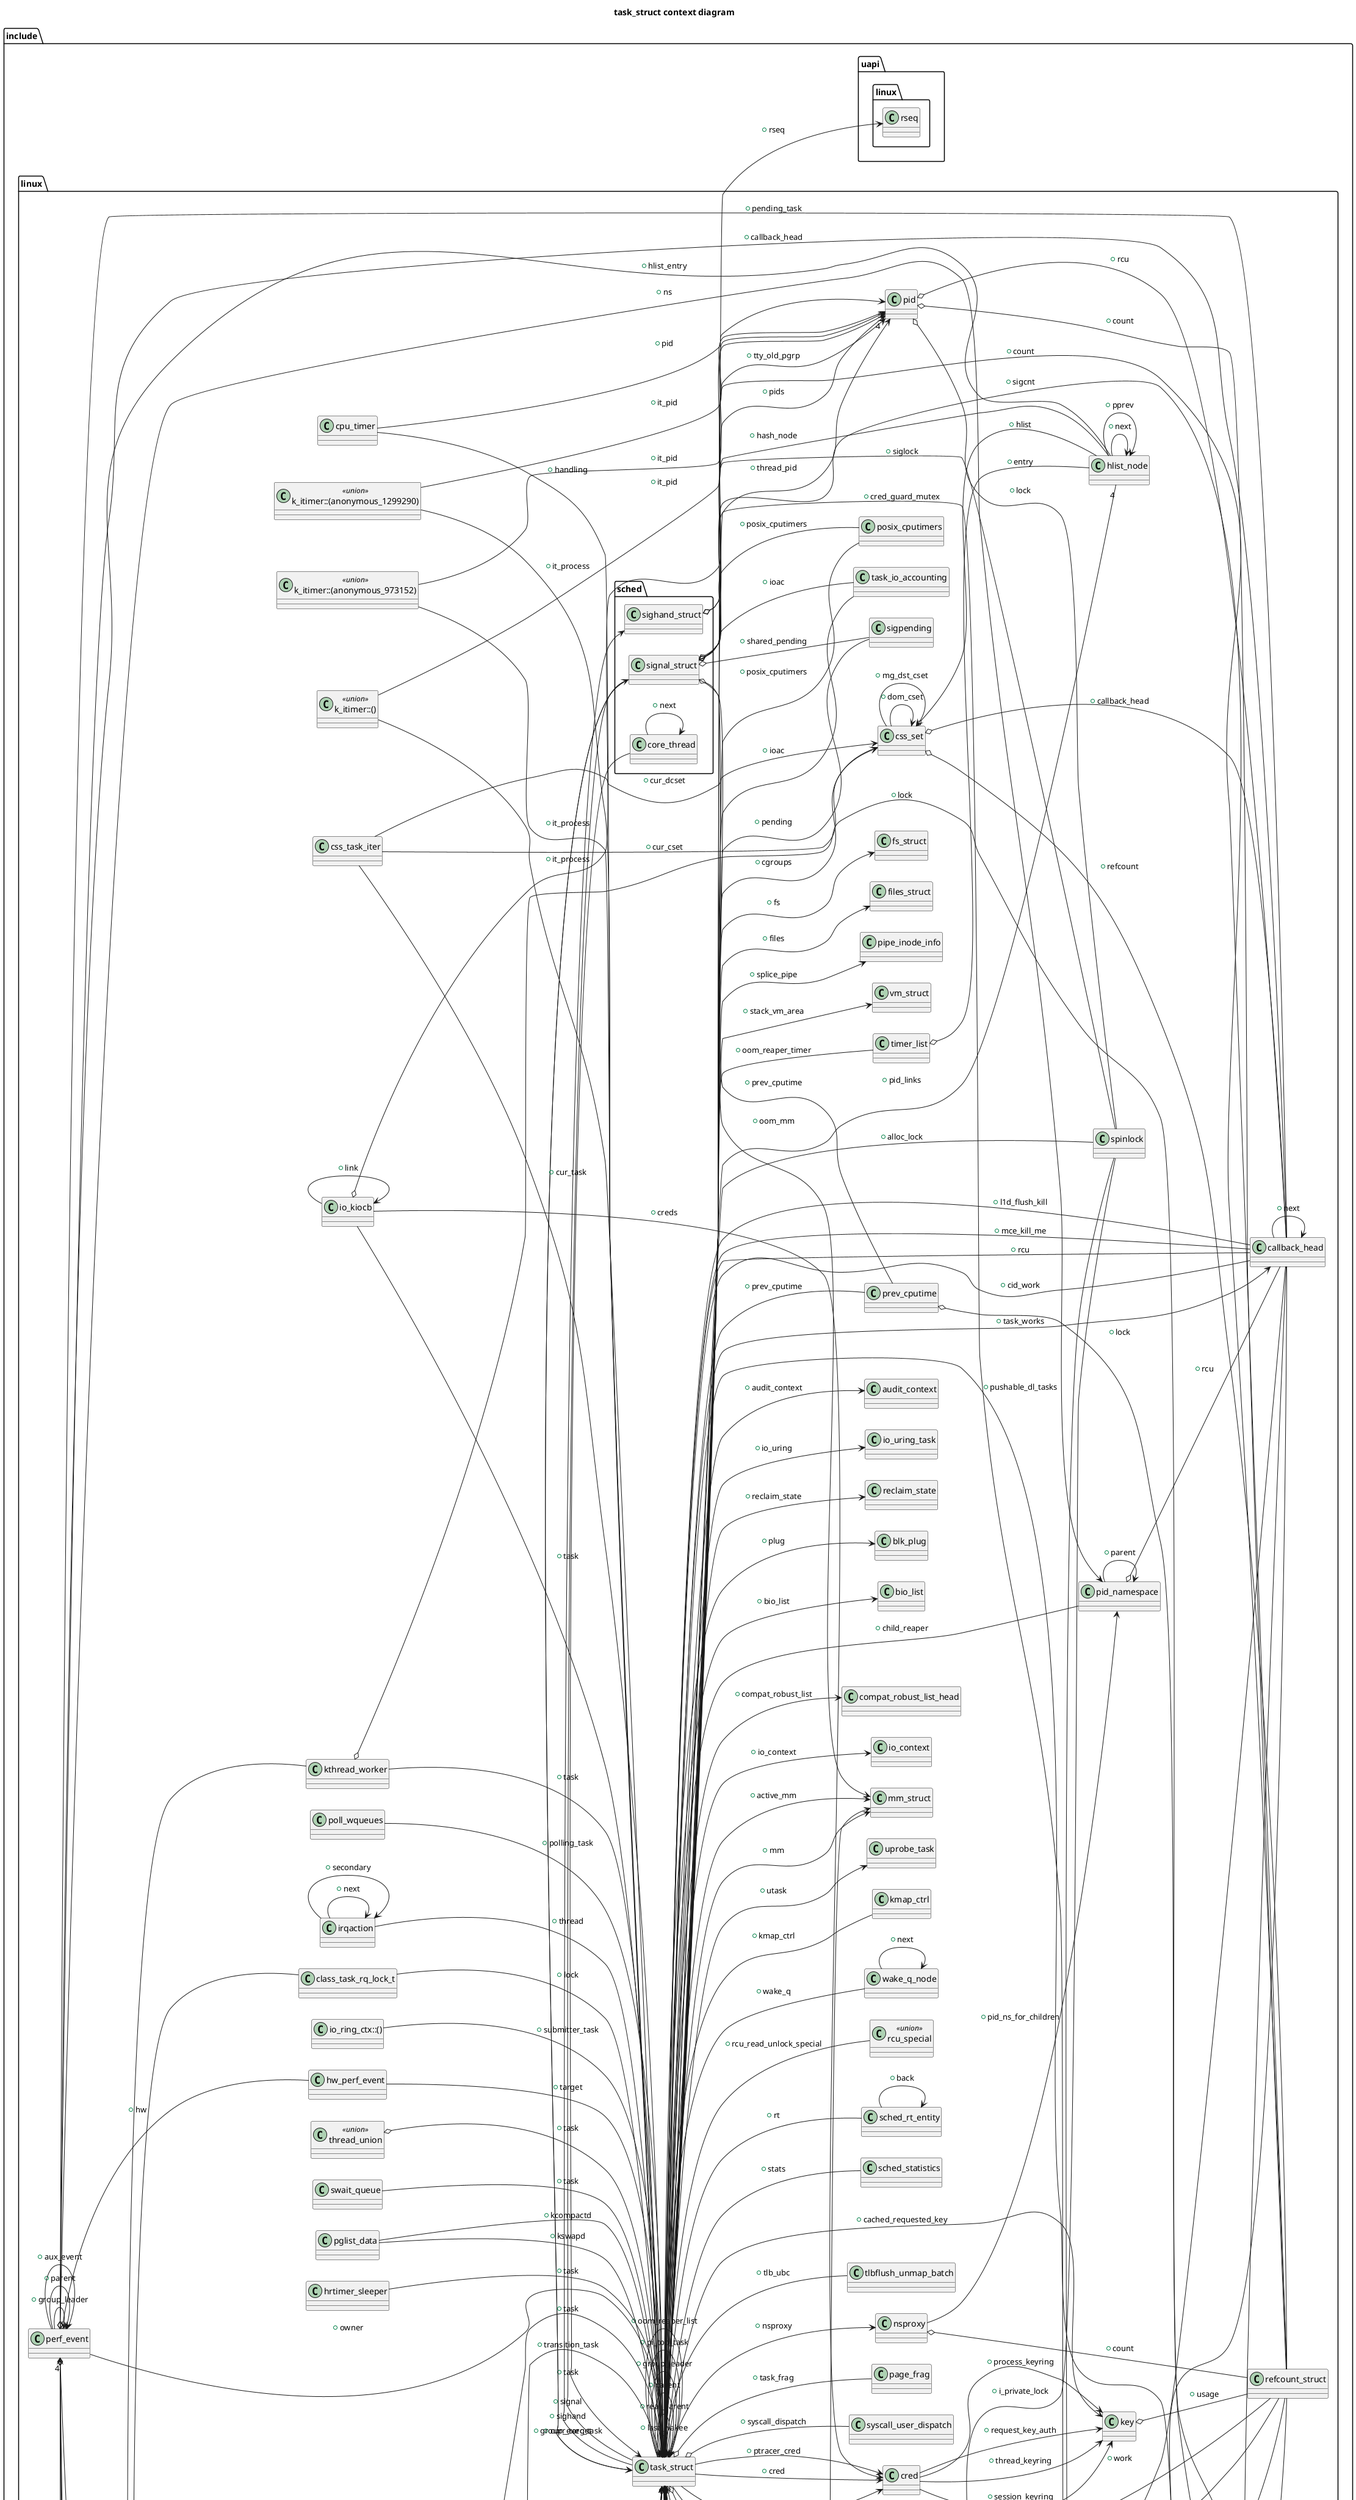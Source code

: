 @startuml
title task_struct context diagram
left to right direction
package [include] as C_0002190201107501869016 {
package [linux] as C_0015986331935468561106 {
package [sched] as C_0009302706645117170996 {
class "sighand_struct" as C_0003003124819135264742
class C_0003003124819135264742 [[https://github.com/torvalds/linux/blob/0c3836482481200ead7b416ca80c68a29cfdaabd/include/linux/sched/signal.h#L21{sighand_struct}]] {
__
}
class "core_thread" as C_0007585747182124664147
class C_0007585747182124664147 [[https://github.com/torvalds/linux/blob/0c3836482481200ead7b416ca80c68a29cfdaabd/include/linux/sched/signal.h#L76{core_thread}]] {
__
}
class "signal_struct" as C_0011371155753808107421
class C_0011371155753808107421 [[https://github.com/torvalds/linux/blob/0c3836482481200ead7b416ca80c68a29cfdaabd/include/linux/sched/signal.h#L94{signal_struct}]] {
__
}
}
class "k_itimer::()" as C_0000438256962208860732
class C_0000438256962208860732 <<union>> [[https://github.com/torvalds/linux/blob/0c3836482481200ead7b416ca80c68a29cfdaabd/include/linux/posix-timers.h#L174{k_itimer::()}]] {
__
}
class "audit_context" as C_0000519916110370609042
class C_0000519916110370609042 [[https://github.com/torvalds/linux/blob/0c3836482481200ead7b416ca80c68a29cfdaabd/include/linux/sched.h#L51{audit_context}]] {
__
}
class "vm_struct" as C_0001275910505254902722
class C_0001275910505254902722 [[https://github.com/torvalds/linux/blob/0c3836482481200ead7b416ca80c68a29cfdaabd/include/linux/sched.h#L1490{vm_struct}]] {
__
}
class "pipe_inode_info" as C_0002075560333236617094
class C_0002075560333236617094 [[https://github.com/torvalds/linux/blob/0c3836482481200ead7b416ca80c68a29cfdaabd/include/linux/sched.h#L67{pipe_inode_info}]] {
__
}
class "files_struct" as C_0006104809024250158136
class C_0006104809024250158136 [[https://github.com/torvalds/linux/blob/0c3836482481200ead7b416ca80c68a29cfdaabd/include/linux/sched.h#L1109{files_struct}]] {
__
}
class "fs_struct" as C_0006593947261593791200
class C_0006593947261593791200 [[https://github.com/torvalds/linux/blob/0c3836482481200ead7b416ca80c68a29cfdaabd/include/linux/sched.h#L58{fs_struct}]] {
__
}
class "robust_list_head" as C_0007770476683924482543
class C_0007770476683924482543 [[https://github.com/torvalds/linux/blob/0c3836482481200ead7b416ca80c68a29cfdaabd/include/linux/sched.h#L70{robust_list_head}]] {
__
}
class "capture_control" as C_0007945663916975397098
class C_0007945663916975397098 [[https://github.com/torvalds/linux/blob/0c3836482481200ead7b416ca80c68a29cfdaabd/include/linux/sched.h#L56{capture_control}]] {
__
}
class "rcu_node" as C_0009357984144953706681
class C_0009357984144953706681 [[https://github.com/torvalds/linux/blob/0c3836482481200ead7b416ca80c68a29cfdaabd/include/linux/sched.h#L68{rcu_node}]] {
__
}
class "futex_pi_state" as C_0009648819528253255923
class C_0009648819528253255923 [[https://github.com/torvalds/linux/blob/0c3836482481200ead7b416ca80c68a29cfdaabd/include/linux/sched.h#L59{futex_pi_state}]] {
__
}
class "rt_mutex_waiter" as C_0012196488947369850599
class C_0012196488947369850599 [[https://github.com/torvalds/linux/blob/0c3836482481200ead7b416ca80c68a29cfdaabd/include/linux/sched.h#L1160{rt_mutex_waiter}]] {
__
}
class "nameidata" as C_0012874750540499846191
class C_0012874750540499846191 [[https://github.com/torvalds/linux/blob/0c3836482481200ead7b416ca80c68a29cfdaabd/include/linux/sched.h#L63{nameidata}]] {
__
}
class "mempolicy" as C_0008471132599086809409
class C_0008471132599086809409 [[https://github.com/torvalds/linux/blob/0c3836482481200ead7b416ca80c68a29cfdaabd/include/linux/mempolicy.h#L46{mempolicy}]] {
__
}
class "k_itimer::(anonymous_973152)" as C_0010728531619713288590
class C_0010728531619713288590 <<union>> [[https://github.com/torvalds/linux/blob/0c3836482481200ead7b416ca80c68a29cfdaabd/include/linux/posix-timers.h#L174{k_itimer::(anonymous_973152)}]] {
__
}
class "hlist_node" as C_0011812193529898373018
class C_0011812193529898373018 [[https://github.com/torvalds/linux/blob/0c3836482481200ead7b416ca80c68a29cfdaabd/include/linux/types.h#L201{hlist_node}]] {
__
}
class "callback_head" as C_0010898037934687823105
class C_0010898037934687823105 [[https://github.com/torvalds/linux/blob/0c3836482481200ead7b416ca80c68a29cfdaabd/include/linux/types.h#L235{callback_head}]] {
__
}
class "raw_spinlock" as C_0002539913256155999702
class C_0002539913256155999702 [[https://github.com/torvalds/linux/blob/0c3836482481200ead7b416ca80c68a29cfdaabd/include/linux/spinlock_types_raw.h#L14{raw_spinlock}]] {
__
}
class "restart_block" as C_0014863594927246003821
class C_0014863594927246003821 [[https://github.com/torvalds/linux/blob/0c3836482481200ead7b416ca80c68a29cfdaabd/include/linux/restart_block.h#L25{restart_block}]] {
__
}
class "cpumask" as C_0012699191346127703564
class C_0012699191346127703564 [[https://github.com/torvalds/linux/blob/0c3836482481200ead7b416ca80c68a29cfdaabd/include/linux/cpumask.h#L20{cpumask}]] {
__
}
class "llist_head" as C_0009730156942536688894
class C_0009730156942536688894 [[https://github.com/torvalds/linux/blob/0c3836482481200ead7b416ca80c68a29cfdaabd/include/linux/llist.h#L56{llist_head}]] {
__
}
class "__call_single_node" as C_0012327827283524500903
class C_0012327827283524500903 [[https://github.com/torvalds/linux/blob/0c3836482481200ead7b416ca80c68a29cfdaabd/include/linux/smp_types.h#L58{__call_single_node}]] {
__
}
class "spinlock" as C_0002114375904165185080
class C_0002114375904165185080 [[https://github.com/torvalds/linux/blob/0c3836482481200ead7b416ca80c68a29cfdaabd/include/linux/spinlock_types.h#L17{spinlock}]] {
__
}
class "mutex" as C_0010281529660713432261
class C_0010281529660713432261 [[https://github.com/torvalds/linux/blob/0c3836482481200ead7b416ca80c68a29cfdaabd/include/linux/mutex_types.h#L41{mutex}]] {
__
}
class "seqcount_spinlock" as C_0009372989677161838516
class C_0009372989677161838516 [[https://github.com/torvalds/linux/blob/0c3836482481200ead7b416ca80c68a29cfdaabd/include/linux/seqlock_types.h#L69{seqcount_spinlock}]] {
__
}
class "sysv_sem" as C_0002885048056677676883
class C_0002885048056677676883 [[https://github.com/torvalds/linux/blob/0c3836482481200ead7b416ca80c68a29cfdaabd/include/linux/sem_types.h#L7{sysv_sem}]] {
__
}
class "sysv_shm" as C_0001287046452496478499
class C_0001287046452496478499 [[https://github.com/torvalds/linux/blob/0c3836482481200ead7b416ca80c68a29cfdaabd/include/linux/shm.h#L13{sysv_shm}]] {
__
}
class "plist_node" as C_0014741254322225974661
class C_0014741254322225974661 [[https://github.com/torvalds/linux/blob/0c3836482481200ead7b416ca80c68a29cfdaabd/include/linux/plist_types.h#L11{plist_node}]] {
__
}
class "rb_node" as C_0010281038256334367173
class C_0010281038256334367173 [[https://github.com/torvalds/linux/blob/0c3836482481200ead7b416ca80c68a29cfdaabd/include/linux/rbtree_types.h#L5{rb_node}]] {
__
}
class "rb_root_cached" as C_0007720574412310391294
class C_0007720574412310391294 [[https://github.com/torvalds/linux/blob/0c3836482481200ead7b416ca80c68a29cfdaabd/include/linux/rbtree_types.h#L26{rb_root_cached}]] {
__
}
class "timer_list" as C_0001702401902508579326
class C_0001702401902508579326 [[https://github.com/torvalds/linux/blob/0c3836482481200ead7b416ca80c68a29cfdaabd/include/linux/timer_types.h#L8{timer_list}]] {
__
}
class "seccomp" as C_0010875240079647461359
class C_0010875240079647461359 [[https://github.com/torvalds/linux/blob/0c3836482481200ead7b416ca80c68a29cfdaabd/include/linux/seccomp_types.h#L22{seccomp}]] {
__
}
class "refcount_struct" as C_0007007950806680783021
class C_0007007950806680783021 [[https://github.com/torvalds/linux/blob/0c3836482481200ead7b416ca80c68a29cfdaabd/include/linux/refcount_types.h#L15{refcount_struct}]] {
__
}
class "kernel_siginfo" as C_0006086545367963229901
class C_0006086545367963229901 [[https://github.com/torvalds/linux/blob/0c3836482481200ead7b416ca80c68a29cfdaabd/include/linux/signal_types.h#L12{kernel_siginfo}]] {
__
}
class "sigpending" as C_0002311088569073218501
class C_0002311088569073218501 [[https://github.com/torvalds/linux/blob/0c3836482481200ead7b416ca80c68a29cfdaabd/include/linux/signal_types.h#L32{sigpending}]] {
__
}
class "syscall_user_dispatch" as C_0017870474268169161241
class C_0017870474268169161241 [[https://github.com/torvalds/linux/blob/0c3836482481200ead7b416ca80c68a29cfdaabd/include/linux/syscall_user_dispatch_types.h#L9{syscall_user_dispatch}]] {
__
}
class "page_frag" as C_0017027836319226563738
class C_0017027836319226563738 [[https://github.com/torvalds/linux/blob/0c3836482481200ead7b416ca80c68a29cfdaabd/include/linux/mm_types_task.h#L38{page_frag}]] {
__
}
class "tlbflush_unmap_batch" as C_0001920552332006360707
class C_0001920552332006360707 [[https://github.com/torvalds/linux/blob/0c3836482481200ead7b416ca80c68a29cfdaabd/include/linux/mm_types_task.h#L50{tlbflush_unmap_batch}]] {
__
}
class "task_io_accounting" as C_0010698834957096319741
class C_0010698834957096319741 [[https://github.com/torvalds/linux/blob/0c3836482481200ead7b416ca80c68a29cfdaabd/include/linux/task_io_accounting.h#L12{task_io_accounting}]] {
__
}
class "posix_cputimers" as C_0016854035659375805754
class C_0016854035659375805754 [[https://github.com/torvalds/linux/blob/0c3836482481200ead7b416ca80c68a29cfdaabd/include/linux/posix-timers_types.h#L56{posix_cputimers}]] {
__
}
class "posix_cputimers_work" as C_0011113016495967081508
class C_0011113016495967081508 [[https://github.com/torvalds/linux/blob/0c3836482481200ead7b416ca80c68a29cfdaabd/include/linux/posix-timers_types.h#L68{posix_cputimers_work}]] {
__
}
class "prev_cputime" as C_0015511555235902579911
class C_0015511555235902579911 [[https://github.com/torvalds/linux/blob/0c3836482481200ead7b416ca80c68a29cfdaabd/include/linux/sched.h#L334{prev_cputime}]] {
__
}
class "sched_info" as C_0011326355355843501074
class C_0011326355355843501074 [[https://github.com/torvalds/linux/blob/0c3836482481200ead7b416ca80c68a29cfdaabd/include/linux/sched.h#L386{sched_info}]] {
__
}
class "sched_statistics" as C_0013292213309353143482
class C_0013292213309353143482 [[https://github.com/torvalds/linux/blob/0c3836482481200ead7b416ca80c68a29cfdaabd/include/linux/sched.h#L494{sched_statistics}]] {
__
}
class "sched_entity" as C_0003284199992638487572
class C_0003284199992638487572 [[https://github.com/torvalds/linux/blob/0c3836482481200ead7b416ca80c68a29cfdaabd/include/linux/sched.h#L536{sched_entity}]] {
__
}
class "sched_rt_entity" as C_0004958361942582372514
class C_0004958361942582372514 [[https://github.com/torvalds/linux/blob/0c3836482481200ead7b416ca80c68a29cfdaabd/include/linux/sched.h#L577{sched_rt_entity}]] {
__
}
class "sched_dl_entity" as C_0007405505529131564023
class C_0007405505529131564023 [[https://github.com/torvalds/linux/blob/0c3836482481200ead7b416ca80c68a29cfdaabd/include/linux/sched.h#L598{sched_dl_entity}]] {
__
}
class "rcu_special" as C_0003274953597436935635
class C_0003274953597436935635 <<union>> [[https://github.com/torvalds/linux/blob/0c3836482481200ead7b416ca80c68a29cfdaabd/include/linux/sched.h#L720{rcu_special}]] {
__
}
class "wake_q_node" as C_0001639208997595809247
class C_0001639208997595809247 [[https://github.com/torvalds/linux/blob/0c3836482481200ead7b416ca80c68a29cfdaabd/include/linux/sched.h#L737{wake_q_node}]] {
__
}
class "kmap_ctrl" as C_0006161506895977929389
class C_0006161506895977929389 [[https://github.com/torvalds/linux/blob/0c3836482481200ead7b416ca80c68a29cfdaabd/include/linux/sched.h#L741{kmap_ctrl}]] {
__
}
class "task_struct" as C_0015917873333235073396
class C_0015917873333235073396 [[https://github.com/torvalds/linux/blob/0c3836482481200ead7b416ca80c68a29cfdaabd/include/linux/sched.h#L748{task_struct}]] {
__
}
class "thread_union" as C_0005389987005889700708
class C_0005389987005889700708 <<union>> [[https://github.com/torvalds/linux/blob/0c3836482481200ead7b416ca80c68a29cfdaabd/include/linux/sched.h#L1846{thread_union}]] {
__
}
class "swait_queue" as C_0016551446168622996038
class C_0016551446168622996038 [[https://github.com/torvalds/linux/blob/0c3836482481200ead7b416ca80c68a29cfdaabd/include/linux/swait.h#L48{swait_queue}]] {
__
}
class "completion" as C_0015410212743286694657
class C_0015410212743286694657 [[https://github.com/torvalds/linux/blob/0c3836482481200ead7b416ca80c68a29cfdaabd/include/linux/completion.h#L26{completion}]] {
__
}
class "uprobe_task" as C_0017124907384006491823
class C_0017124907384006491823 [[https://github.com/torvalds/linux/blob/0c3836482481200ead7b416ca80c68a29cfdaabd/include/linux/uprobes.h#L61{uprobe_task}]] {
__
}
class "mm_struct" as C_0003044054845010947696
class C_0003044054845010947696 [[https://github.com/torvalds/linux/blob/0c3836482481200ead7b416ca80c68a29cfdaabd/include/linux/mm_types.h#L763{mm_struct}]] {
__
}
class "pglist_data" as C_0013572612758858979330
class C_0013572612758858979330 [[https://github.com/torvalds/linux/blob/0c3836482481200ead7b416ca80c68a29cfdaabd/include/linux/mmzone.h#L1277{pglist_data}]] {
__
}
class "pid" as C_0005875554992779832895
class C_0005875554992779832895 [[https://github.com/torvalds/linux/blob/0c3836482481200ead7b416ca80c68a29cfdaabd/include/linux/pid.h#L55{pid}]] {
__
}
class "key" as C_0016490910142478989815
class C_0016490910142478989815 [[https://github.com/torvalds/linux/blob/0c3836482481200ead7b416ca80c68a29cfdaabd/include/linux/key.h#L195{key}]] {
__
}
class "cred" as C_0006239538683540347083
class C_0006239538683540347083 [[https://github.com/torvalds/linux/blob/0c3836482481200ead7b416ca80c68a29cfdaabd/include/linux/cred.h#L111{cred}]] {
__
}
class "hrtimer_sleeper" as C_0003779307010736861759
class C_0003779307010736861759 [[https://github.com/torvalds/linux/blob/0c3836482481200ead7b416ca80c68a29cfdaabd/include/linux/hrtimer.h#L92{hrtimer_sleeper}]] {
__
}
class "cpu_timer" as C_0005622005209604974409
class C_0005622005209604974409 [[https://github.com/torvalds/linux/blob/0c3836482481200ead7b416ca80c68a29cfdaabd/include/linux/posix-timers.h#L47{cpu_timer}]] {
__
}
class "k_itimer::(anonymous_1299290)" as C_0004433151373993635215
class C_0004433151373993635215 <<union>> [[https://github.com/torvalds/linux/blob/0c3836482481200ead7b416ca80c68a29cfdaabd/include/linux/posix-timers.h#L174{k_itimer::(anonymous_1299290)}]] {
__
}
class "rcuwait" as C_0012927716078494796032
class C_0012927716078494796032 [[https://github.com/torvalds/linux/blob/0c3836482481200ead7b416ca80c68a29cfdaabd/include/linux/rcuwait.h#L16{rcuwait}]] {
__
}
class "io_context" as C_0000251650125316181199
class C_0000251650125316181199 [[https://github.com/torvalds/linux/blob/0c3836482481200ead7b416ca80c68a29cfdaabd/include/linux/iocontext.h#L99{io_context}]] {
__
}
class "address_space" as C_0006886364887454126250
class C_0006886364887454126250 [[https://github.com/torvalds/linux/blob/0c3836482481200ead7b416ca80c68a29cfdaabd/include/linux/fs.h#L461{address_space}]] {
__
}
class "compat_robust_list_head" as C_0012368010755205252754
class C_0012368010755205252754 [[https://github.com/torvalds/linux/blob/0c3836482481200ead7b416ca80c68a29cfdaabd/include/linux/compat.h#L392{compat_robust_list_head}]] {
__
}
class "poll_wqueues" as C_0002992201050107906731
class C_0002992201050107906731 [[https://github.com/torvalds/linux/blob/0c3836482481200ead7b416ca80c68a29cfdaabd/include/linux/poll.h#L97{poll_wqueues}]] {
__
}
class "nsproxy" as C_0007769788017877228559
class C_0007769788017877228559 [[https://github.com/torvalds/linux/blob/0c3836482481200ead7b416ca80c68a29cfdaabd/include/linux/nsproxy.h#L32{nsproxy}]] {
__
}
class "pid_namespace" as C_0008179746842907964526
class C_0008179746842907964526 [[https://github.com/torvalds/linux/blob/0c3836482481200ead7b416ca80c68a29cfdaabd/include/linux/pid_namespace.h#L26{pid_namespace}]] {
__
}
class "irqaction" as C_0013394838044788016107
class C_0013394838044788016107 [[https://github.com/torvalds/linux/blob/0c3836482481200ead7b416ca80c68a29cfdaabd/include/linux/interrupt.h#L121{irqaction}]] {
__
}
class "kthread_worker" as C_0011611140219944073865
class C_0011611140219944073865 [[https://github.com/torvalds/linux/blob/0c3836482481200ead7b416ca80c68a29cfdaabd/include/linux/kthread.h#L123{kthread_worker}]] {
__
}
class "css_set" as C_0000025666012895807754
class C_0000025666012895807754 [[https://github.com/torvalds/linux/blob/0c3836482481200ead7b416ca80c68a29cfdaabd/include/linux/cgroup-defs.h#L217{css_set}]] {
__
}
class "css_task_iter" as C_0014951127253148919663
class C_0014951127253148919663 [[https://github.com/torvalds/linux/blob/0c3836482481200ead7b416ca80c68a29cfdaabd/include/linux/cgroup.h#L50{css_task_iter}]] {
__
}
class "hw_perf_event" as C_0000415385795520603793
class C_0000415385795520603793 [[https://github.com/torvalds/linux/blob/0c3836482481200ead7b416ca80c68a29cfdaabd/include/linux/perf_event.h#L155{hw_perf_event}]] {
__
}
class "perf_event" as C_0006873017237059855358
class C_0006873017237059855358 [[https://github.com/torvalds/linux/blob/0c3836482481200ead7b416ca80c68a29cfdaabd/include/linux/perf_event.h#L671{perf_event}]] {
__
}
class "perf_event_context" as C_0005533439820072267933
class C_0005533439820072267933 [[https://github.com/torvalds/linux/blob/0c3836482481200ead7b416ca80c68a29cfdaabd/include/linux/perf_event.h#L914{perf_event_context}]] {
__
}
class "bio_list" as C_0006167291115323288088
class C_0006167291115323288088 [[https://github.com/torvalds/linux/blob/0c3836482481200ead7b416ca80c68a29cfdaabd/include/linux/bio.h#L552{bio_list}]] {
__
}
class "gendisk" as C_0009677865672349517618
class C_0009677865672349517618 [[https://github.com/torvalds/linux/blob/0c3836482481200ead7b416ca80c68a29cfdaabd/include/linux/blkdev.h#L134{gendisk}]] {
__
}
class "blk_plug" as C_0008017550883018855873
class C_0008017550883018855873 [[https://github.com/torvalds/linux/blob/0c3836482481200ead7b416ca80c68a29cfdaabd/include/linux/blkdev.h#L983{blk_plug}]] {
__
}
class "task_delay_info" as C_0003707077914372968363
class C_0003707077914372968363 [[https://github.com/torvalds/linux/blob/0c3836482481200ead7b416ca80c68a29cfdaabd/include/linux/delayacct.h#L13{task_delay_info}]] {
__
}
class "reclaim_state" as C_0012144232513915660824
class C_0012144232513915660824 [[https://github.com/torvalds/linux/blob/0c3836482481200ead7b416ca80c68a29cfdaabd/include/linux/swap.h#L155{reclaim_state}]] {
__
}
class "cpufreq_policy" as C_0004955991874176852573
class C_0004955991874176852573 [[https://github.com/torvalds/linux/blob/0c3836482481200ead7b416ca80c68a29cfdaabd/include/linux/cpufreq.h#L55{cpufreq_policy}]] {
__
}
class "class_task_rq_lock_t" as C_0017938875088097095711
class C_0017938875088097095711 [[https://github.com/torvalds/linux/blob/0c3836482481200ead7b416ca80c68a29cfdaabd/include/linux/cleanup.h#L199{class_task_rq_lock_t}]] {
__
}
class "io_uring_task" as C_0015454647788953301705
class C_0015454647788953301705 [[https://github.com/torvalds/linux/blob/0c3836482481200ead7b416ca80c68a29cfdaabd/include/linux/io_uring_types.h#L84{io_uring_task}]] {
__
}
class "io_ring_ctx::()" as C_0014407804367075127327
class C_0014407804367075127327 [[https://github.com/torvalds/linux/blob/0c3836482481200ead7b416ca80c68a29cfdaabd/include/linux/io_uring_types.h#L230{io_ring_ctx::()}]] {
__
}
class "io_kiocb" as C_0005020296366157700003
class C_0005020296366157700003 [[https://github.com/torvalds/linux/blob/0c3836482481200ead7b416ca80c68a29cfdaabd/include/linux/io_uring_types.h#L594{io_kiocb}]] {
__
}
}
package [uapi] as C_0003691645631405391652 {
package [linux] as C_0017574477922222560553 {
class "rseq" as C_0006712520032747435156
class C_0006712520032747435156 [[https://github.com/torvalds/linux/blob/0c3836482481200ead7b416ca80c68a29cfdaabd/include/uapi/linux/rseq.h#L62{rseq}]] {
__
}
}
}
}
package [arch] as C_0012730471204362723385 {
package [x86] as C_0009498060344304968987 {
package [include] as C_0007106480432728055230 {
package [asm] as C_0000546639579308831067 {
class "pcpu_hot::()::()" as C_0001065923451592735943
class C_0001065923451592735943 [[https://github.com/torvalds/linux/blob/0c3836482481200ead7b416ca80c68a29cfdaabd/arch/x86/include/asm/current.h#L17{pcpu_hot::()::()}]] {
__
}
class "pcpu_hot::(anonymous_275110)::()" as C_0002320728154068744530
class C_0002320728154068744530 [[https://github.com/torvalds/linux/blob/0c3836482481200ead7b416ca80c68a29cfdaabd/arch/x86/include/asm/current.h#L17{pcpu_hot::(anonymous_275110)::()}]] {
__
}
class "pcpu_hot::(anonymous_275110)::(anonymous_275130)" as C_0001765802083014597544
class C_0001765802083014597544 [[https://github.com/torvalds/linux/blob/0c3836482481200ead7b416ca80c68a29cfdaabd/arch/x86/include/asm/current.h#L17{pcpu_hot::(anonymous_275110)::(anonymous_275130)}]] {
__
}
class "pcpu_hot::(anonymous_35102)::()" as C_0009085042904333501229
class C_0009085042904333501229 [[https://github.com/torvalds/linux/blob/0c3836482481200ead7b416ca80c68a29cfdaabd/arch/x86/include/asm/current.h#L17{pcpu_hot::(anonymous_35102)::()}]] {
__
}
class "thread_struct" as C_0011429966513726133204
class C_0011429966513726133204 [[https://github.com/torvalds/linux/blob/0c3836482481200ead7b416ca80c68a29cfdaabd/arch/x86/include/asm/processor.h#L436{thread_struct}]] {
__
}
class "thread_info" as C_0000503046163775473253
class C_0000503046163775473253 [[https://github.com/torvalds/linux/blob/0c3836482481200ead7b416ca80c68a29cfdaabd/arch/x86/include/asm/thread_info.h#L62{thread_info}]] {
__
}
}
}
}
}
package [kernel] as C_0011240978185188793280 {
package [sched] as C_0003975001187639220471 {
class "sugov_policy" as C_0015866743428562786457
class C_0015866743428562786457 [[https://github.com/torvalds/linux/blob/0c3836482481200ead7b416ca80c68a29cfdaabd/kernel/sched/cpufreq_schedutil.c#L16{sugov_policy}]] {
__
}
class "task_group" as C_0007613064838255348613
class C_0007613064838255348613 [[https://github.com/torvalds/linux/blob/0c3836482481200ead7b416ca80c68a29cfdaabd/kernel/sched/sched.h#L393{task_group}]] {
__
}
class "rq" as C_0003618054735090668884
class C_0003618054735090668884 [[https://github.com/torvalds/linux/blob/0c3836482481200ead7b416ca80c68a29cfdaabd/kernel/sched/sched.h#L1004{rq}]] {
__
}
class "sched_class" as C_0008108587222324152663
class C_0008108587222324152663 [[https://github.com/torvalds/linux/blob/0c3836482481200ead7b416ca80c68a29cfdaabd/kernel/sched/sched.h#L2263{sched_class}]] {
__
}
class "migration_arg" as C_0001389877957080688678
class C_0001389877957080688678 [[https://github.com/torvalds/linux/blob/0c3836482481200ead7b416ca80c68a29cfdaabd/kernel/sched/core.c#L2538{migration_arg}]] {
__
}
}
class "worker" as C_0010507176540318550045
class C_0010507176540318550045 [[https://github.com/torvalds/linux/blob/0c3836482481200ead7b416ca80c68a29cfdaabd/kernel/workqueue_internal.h#L24{worker}]] {
__
}
}
package [io_uring] as C_0002303332881944216607 {
class "io_wq_data" as C_0004550713719563377699
class C_0004550713719563377699 [[https://github.com/torvalds/linux/blob/0c3836482481200ead7b416ca80c68a29cfdaabd/io_uring/io-wq.h#L39{io_wq_data}]] {
__
}
}
C_0003003124819135264742 o-- C_0002114375904165185080 [[https://github.com/torvalds/linux/blob/0c3836482481200ead7b416ca80c68a29cfdaabd/include/linux/sched/signal.h#L22{siglock}]] : +siglock
C_0003003124819135264742 o-- C_0007007950806680783021 [[https://github.com/torvalds/linux/blob/0c3836482481200ead7b416ca80c68a29cfdaabd/include/linux/sched/signal.h#L23{count}]] : +count
C_0007585747182124664147 --> C_0015917873333235073396 [[https://github.com/torvalds/linux/blob/0c3836482481200ead7b416ca80c68a29cfdaabd/include/linux/sched/signal.h#L77{task}]] : +task
C_0007585747182124664147 --> C_0007585747182124664147 [[https://github.com/torvalds/linux/blob/0c3836482481200ead7b416ca80c68a29cfdaabd/include/linux/sched/signal.h#L78{next}]] : +next
C_0011371155753808107421 o-- C_0007007950806680783021 [[https://github.com/torvalds/linux/blob/0c3836482481200ead7b416ca80c68a29cfdaabd/include/linux/sched/signal.h#L95{sigcnt}]] : +sigcnt
C_0011371155753808107421 --> C_0015917873333235073396 [[https://github.com/torvalds/linux/blob/0c3836482481200ead7b416ca80c68a29cfdaabd/include/linux/sched/signal.h#L104{curr_target}]] : +curr_target
C_0011371155753808107421 o-- C_0002311088569073218501 [[https://github.com/torvalds/linux/blob/0c3836482481200ead7b416ca80c68a29cfdaabd/include/linux/sched/signal.h#L107{shared_pending}]] : +shared_pending
C_0011371155753808107421 --> C_0015917873333235073396 [[https://github.com/torvalds/linux/blob/0c3836482481200ead7b416ca80c68a29cfdaabd/include/linux/sched/signal.h#L116{group_exec_task}]] : +group_exec_task
C_0011371155753808107421 o-- C_0016854035659375805754 [[https://github.com/torvalds/linux/blob/0c3836482481200ead7b416ca80c68a29cfdaabd/include/linux/sched/signal.h#L161{posix_cputimers}]] : +posix_cputimers
C_0011371155753808107421 --> "4" C_0005875554992779832895 [[https://github.com/torvalds/linux/blob/0c3836482481200ead7b416ca80c68a29cfdaabd/include/linux/sched/signal.h#L164{pids}]] : +pids
C_0011371155753808107421 --> C_0005875554992779832895 [[https://github.com/torvalds/linux/blob/0c3836482481200ead7b416ca80c68a29cfdaabd/include/linux/sched/signal.h#L170{tty_old_pgrp}]] : +tty_old_pgrp
C_0011371155753808107421 o-- C_0015511555235902579911 [[https://github.com/torvalds/linux/blob/0c3836482481200ead7b416ca80c68a29cfdaabd/include/linux/sched/signal.h#L190{prev_cputime}]] : +prev_cputime
C_0011371155753808107421 o-- C_0010698834957096319741 [[https://github.com/torvalds/linux/blob/0c3836482481200ead7b416ca80c68a29cfdaabd/include/linux/sched/signal.h#L195{ioac}]] : +ioac
C_0011371155753808107421 --> C_0003044054845010947696 [[https://github.com/torvalds/linux/blob/0c3836482481200ead7b416ca80c68a29cfdaabd/include/linux/sched/signal.h#L235{oom_mm}]] : +oom_mm
C_0011371155753808107421 o-- C_0010281529660713432261 [[https://github.com/torvalds/linux/blob/0c3836482481200ead7b416ca80c68a29cfdaabd/include/linux/sched/signal.h#L238{cred_guard_mutex}]] : +cred_guard_mutex
C_0000438256962208860732 --> C_0005875554992779832895 [[https://github.com/torvalds/linux/blob/0c3836482481200ead7b416ca80c68a29cfdaabd/include/linux/posix-timers.h#L175{it_pid}]] : +it_pid
C_0000438256962208860732 --> C_0015917873333235073396 [[https://github.com/torvalds/linux/blob/0c3836482481200ead7b416ca80c68a29cfdaabd/include/linux/posix-timers.h#L176{it_process}]] : +it_process
C_0010728531619713288590 --> C_0005875554992779832895 [[https://github.com/torvalds/linux/blob/0c3836482481200ead7b416ca80c68a29cfdaabd/include/linux/posix-timers.h#L175{it_pid}]] : +it_pid
C_0010728531619713288590 --> C_0015917873333235073396 [[https://github.com/torvalds/linux/blob/0c3836482481200ead7b416ca80c68a29cfdaabd/include/linux/posix-timers.h#L176{it_process}]] : +it_process
C_0011812193529898373018 --> C_0011812193529898373018 [[https://github.com/torvalds/linux/blob/0c3836482481200ead7b416ca80c68a29cfdaabd/include/linux/types.h#L202{next}]] : +next
C_0011812193529898373018 --> C_0011812193529898373018 [[https://github.com/torvalds/linux/blob/0c3836482481200ead7b416ca80c68a29cfdaabd/include/linux/types.h#L202{pprev}]] : +pprev
C_0010898037934687823105 --> C_0010898037934687823105 [[https://github.com/torvalds/linux/blob/0c3836482481200ead7b416ca80c68a29cfdaabd/include/linux/types.h#L236{next}]] : +next
C_0010281529660713432261 o-- C_0002539913256155999702 [[https://github.com/torvalds/linux/blob/0c3836482481200ead7b416ca80c68a29cfdaabd/include/linux/mutex_types.h#L43{wait_lock}]] : +wait_lock
C_0010281038256334367173 --> C_0010281038256334367173 [[https://github.com/torvalds/linux/blob/0c3836482481200ead7b416ca80c68a29cfdaabd/include/linux/rbtree_types.h#L7{rb_right}]] : +rb_right
C_0010281038256334367173 --> C_0010281038256334367173 [[https://github.com/torvalds/linux/blob/0c3836482481200ead7b416ca80c68a29cfdaabd/include/linux/rbtree_types.h#L8{rb_left}]] : +rb_left
C_0007720574412310391294 --> C_0010281038256334367173 [[https://github.com/torvalds/linux/blob/0c3836482481200ead7b416ca80c68a29cfdaabd/include/linux/rbtree_types.h#L28{rb_leftmost}]] : +rb_leftmost
C_0001702401902508579326 o-- C_0011812193529898373018 [[https://github.com/torvalds/linux/blob/0c3836482481200ead7b416ca80c68a29cfdaabd/include/linux/timer_types.h#L13{entry}]] : +entry
C_0011113016495967081508 o-- C_0010898037934687823105 [[https://github.com/torvalds/linux/blob/0c3836482481200ead7b416ca80c68a29cfdaabd/include/linux/posix-timers_types.h#L69{work}]] : +work
C_0011113016495967081508 o-- C_0010281529660713432261 [[https://github.com/torvalds/linux/blob/0c3836482481200ead7b416ca80c68a29cfdaabd/include/linux/posix-timers_types.h#L70{mutex}]] : +mutex
C_0015511555235902579911 o-- C_0002539913256155999702 [[https://github.com/torvalds/linux/blob/0c3836482481200ead7b416ca80c68a29cfdaabd/include/linux/sched.h#L338{lock}]] : +lock
C_0003284199992638487572 o-- C_0010281038256334367173 [[https://github.com/torvalds/linux/blob/0c3836482481200ead7b416ca80c68a29cfdaabd/include/linux/sched.h#L539{run_node}]] : +run_node
C_0003284199992638487572 --> C_0003284199992638487572 [[https://github.com/torvalds/linux/blob/0c3836482481200ead7b416ca80c68a29cfdaabd/include/linux/sched.h#L557{parent}]] : +parent
C_0004958361942582372514 --> C_0004958361942582372514 [[https://github.com/torvalds/linux/blob/0c3836482481200ead7b416ca80c68a29cfdaabd/include/linux/sched.h#L585{back}]] : +back
C_0007405505529131564023 o-- C_0010281038256334367173 [[https://github.com/torvalds/linux/blob/0c3836482481200ead7b416ca80c68a29cfdaabd/include/linux/sched.h#L599{rb_node}]] : +rb_node
C_0007405505529131564023 --> C_0003618054735090668884 [[https://github.com/torvalds/linux/blob/0c3836482481200ead7b416ca80c68a29cfdaabd/include/linux/sched.h#L671{rq}]] : +rq
C_0007405505529131564023 --> C_0007405505529131564023 [[https://github.com/torvalds/linux/blob/0c3836482481200ead7b416ca80c68a29cfdaabd/include/linux/sched.h#L681{pi_se}]] : +pi_se
C_0001639208997595809247 --> C_0001639208997595809247 [[https://github.com/torvalds/linux/blob/0c3836482481200ead7b416ca80c68a29cfdaabd/include/linux/sched.h#L738{next}]] : +next
C_0015917873333235073396 o-- C_0000503046163775473253 [[https://github.com/torvalds/linux/blob/0c3836482481200ead7b416ca80c68a29cfdaabd/include/linux/sched.h#L754{thread_info}]] : +thread_info
C_0015917873333235073396 o-- C_0007007950806680783021 [[https://github.com/torvalds/linux/blob/0c3836482481200ead7b416ca80c68a29cfdaabd/include/linux/sched.h#L768{usage}]] : +usage
C_0015917873333235073396 o-- C_0012327827283524500903 [[https://github.com/torvalds/linux/blob/0c3836482481200ead7b416ca80c68a29cfdaabd/include/linux/sched.h#L779{wake_entry}]] : +wake_entry
C_0015917873333235073396 --> C_0015917873333235073396 [[https://github.com/torvalds/linux/blob/0c3836482481200ead7b416ca80c68a29cfdaabd/include/linux/sched.h#L782{last_wakee}]] : +last_wakee
C_0015917873333235073396 o-- C_0003284199992638487572 [[https://github.com/torvalds/linux/blob/0c3836482481200ead7b416ca80c68a29cfdaabd/include/linux/sched.h#L801{se}]] : +se
C_0015917873333235073396 o-- C_0004958361942582372514 [[https://github.com/torvalds/linux/blob/0c3836482481200ead7b416ca80c68a29cfdaabd/include/linux/sched.h#L802{rt}]] : +rt
C_0015917873333235073396 o-- C_0007405505529131564023 [[https://github.com/torvalds/linux/blob/0c3836482481200ead7b416ca80c68a29cfdaabd/include/linux/sched.h#L803{dl}]] : +dl
C_0015917873333235073396 --> C_0007405505529131564023 [[https://github.com/torvalds/linux/blob/0c3836482481200ead7b416ca80c68a29cfdaabd/include/linux/sched.h#L804{dl_server}]] : +dl_server
C_0015917873333235073396 --> C_0008108587222324152663 [[https://github.com/torvalds/linux/blob/0c3836482481200ead7b416ca80c68a29cfdaabd/include/linux/sched.h#L805{sched_class}]] : +sched_class
C_0015917873333235073396 --> C_0007613064838255348613 [[https://github.com/torvalds/linux/blob/0c3836482481200ead7b416ca80c68a29cfdaabd/include/linux/sched.h#L814{sched_task_group}]] : +sched_task_group
C_0015917873333235073396 o-- C_0013292213309353143482 [[https://github.com/torvalds/linux/blob/0c3836482481200ead7b416ca80c68a29cfdaabd/include/linux/sched.h#L831{stats}]] : +stats
C_0015917873333235073396 --> C_0012699191346127703564 [[https://github.com/torvalds/linux/blob/0c3836482481200ead7b416ca80c68a29cfdaabd/include/linux/sched.h#L845{cpus_ptr}]] : +cpus_ptr
C_0015917873333235073396 --> C_0012699191346127703564 [[https://github.com/torvalds/linux/blob/0c3836482481200ead7b416ca80c68a29cfdaabd/include/linux/sched.h#L846{user_cpus_ptr}]] : +user_cpus_ptr
C_0015917873333235073396 o-- C_0012699191346127703564 [[https://github.com/torvalds/linux/blob/0c3836482481200ead7b416ca80c68a29cfdaabd/include/linux/sched.h#L847{cpus_mask}]] : +cpus_mask
C_0015917873333235073396 o-- C_0003274953597436935635 [[https://github.com/torvalds/linux/blob/0c3836482481200ead7b416ca80c68a29cfdaabd/include/linux/sched.h#L856{rcu_read_unlock_special}]] : +rcu_read_unlock_special
C_0015917873333235073396 --> C_0009357984144953706681 [[https://github.com/torvalds/linux/blob/0c3836482481200ead7b416ca80c68a29cfdaabd/include/linux/sched.h#L858{rcu_blocked_node}]] : +rcu_blocked_node
C_0015917873333235073396 o-- C_0011326355355843501074 [[https://github.com/torvalds/linux/blob/0c3836482481200ead7b416ca80c68a29cfdaabd/include/linux/sched.h#L880{sched_info}]] : +sched_info
C_0015917873333235073396 o-- C_0014741254322225974661 [[https://github.com/torvalds/linux/blob/0c3836482481200ead7b416ca80c68a29cfdaabd/include/linux/sched.h#L884{pushable_tasks}]] : +pushable_tasks
C_0015917873333235073396 o-- C_0010281038256334367173 [[https://github.com/torvalds/linux/blob/0c3836482481200ead7b416ca80c68a29cfdaabd/include/linux/sched.h#L885{pushable_dl_tasks}]] : +pushable_dl_tasks
C_0015917873333235073396 --> C_0003044054845010947696 [[https://github.com/torvalds/linux/blob/0c3836482481200ead7b416ca80c68a29cfdaabd/include/linux/sched.h#L888{mm}]] : +mm
C_0015917873333235073396 --> C_0003044054845010947696 [[https://github.com/torvalds/linux/blob/0c3836482481200ead7b416ca80c68a29cfdaabd/include/linux/sched.h#L889{active_mm}]] : +active_mm
C_0015917873333235073396 --> C_0006886364887454126250 [[https://github.com/torvalds/linux/blob/0c3836482481200ead7b416ca80c68a29cfdaabd/include/linux/sched.h#L890{faults_disabled_mapping}]] : +faults_disabled_mapping
C_0015917873333235073396 o-- C_0014863594927246003821 [[https://github.com/torvalds/linux/blob/0c3836482481200ead7b416ca80c68a29cfdaabd/include/linux/sched.h#L981{restart_block}]] : +restart_block
C_0015917873333235073396 --> C_0015917873333235073396 [[https://github.com/torvalds/linux/blob/0c3836482481200ead7b416ca80c68a29cfdaabd/include/linux/sched.h#L997{real_parent}]] : +real_parent
C_0015917873333235073396 --> C_0015917873333235073396 [[https://github.com/torvalds/linux/blob/0c3836482481200ead7b416ca80c68a29cfdaabd/include/linux/sched.h#L1000{parent}]] : +parent
C_0015917873333235073396 --> C_0015917873333235073396 [[https://github.com/torvalds/linux/blob/0c3836482481200ead7b416ca80c68a29cfdaabd/include/linux/sched.h#L1007{group_leader}]] : +group_leader
C_0015917873333235073396 --> C_0005875554992779832895 [[https://github.com/torvalds/linux/blob/0c3836482481200ead7b416ca80c68a29cfdaabd/include/linux/sched.h#L1019{thread_pid}]] : +thread_pid
C_0015917873333235073396 o-- "4" C_0011812193529898373018 [[https://github.com/torvalds/linux/blob/0c3836482481200ead7b416ca80c68a29cfdaabd/include/linux/sched.h#L1020{pid_links}]] : +pid_links
C_0015917873333235073396 --> C_0015410212743286694657 [[https://github.com/torvalds/linux/blob/0c3836482481200ead7b416ca80c68a29cfdaabd/include/linux/sched.h#L1023{vfork_done}]] : +vfork_done
C_0015917873333235073396 o-- C_0015511555235902579911 [[https://github.com/torvalds/linux/blob/0c3836482481200ead7b416ca80c68a29cfdaabd/include/linux/sched.h#L1041{prev_cputime}]] : +prev_cputime
C_0015917873333235073396 o-- C_0016854035659375805754 [[https://github.com/torvalds/linux/blob/0c3836482481200ead7b416ca80c68a29cfdaabd/include/linux/sched.h#L1064{posix_cputimers}]] : +posix_cputimers
C_0015917873333235073396 o-- C_0011113016495967081508 [[https://github.com/torvalds/linux/blob/0c3836482481200ead7b416ca80c68a29cfdaabd/include/linux/sched.h#L1067{posix_cputimers_work}]] : +posix_cputimers_work
C_0015917873333235073396 --> C_0006239538683540347083 [[https://github.com/torvalds/linux/blob/0c3836482481200ead7b416ca80c68a29cfdaabd/include/linux/sched.h#L1073{ptracer_cred}]] : +ptracer_cred
C_0015917873333235073396 --> C_0006239538683540347083 [[https://github.com/torvalds/linux/blob/0c3836482481200ead7b416ca80c68a29cfdaabd/include/linux/sched.h#L1076{real_cred}]] : +real_cred
C_0015917873333235073396 --> C_0006239538683540347083 [[https://github.com/torvalds/linux/blob/0c3836482481200ead7b416ca80c68a29cfdaabd/include/linux/sched.h#L1079{cred}]] : +cred
C_0015917873333235073396 --> C_0016490910142478989815 [[https://github.com/torvalds/linux/blob/0c3836482481200ead7b416ca80c68a29cfdaabd/include/linux/sched.h#L1083{cached_requested_key}]] : +cached_requested_key
C_0015917873333235073396 --> C_0012874750540499846191 [[https://github.com/torvalds/linux/blob/0c3836482481200ead7b416ca80c68a29cfdaabd/include/linux/sched.h#L1095{nameidata}]] : +nameidata
C_0015917873333235073396 o-- C_0002885048056677676883 [[https://github.com/torvalds/linux/blob/0c3836482481200ead7b416ca80c68a29cfdaabd/include/linux/sched.h#L1098{sysvsem}]] : +sysvsem
C_0015917873333235073396 o-- C_0001287046452496478499 [[https://github.com/torvalds/linux/blob/0c3836482481200ead7b416ca80c68a29cfdaabd/include/linux/sched.h#L1099{sysvshm}]] : +sysvshm
C_0015917873333235073396 --> C_0006593947261593791200 [[https://github.com/torvalds/linux/blob/0c3836482481200ead7b416ca80c68a29cfdaabd/include/linux/sched.h#L1106{fs}]] : +fs
C_0015917873333235073396 --> C_0006104809024250158136 [[https://github.com/torvalds/linux/blob/0c3836482481200ead7b416ca80c68a29cfdaabd/include/linux/sched.h#L1109{files}]] : +files
C_0015917873333235073396 --> C_0015454647788953301705 [[https://github.com/torvalds/linux/blob/0c3836482481200ead7b416ca80c68a29cfdaabd/include/linux/sched.h#L1112{io_uring}]] : +io_uring
C_0015917873333235073396 --> C_0007769788017877228559 [[https://github.com/torvalds/linux/blob/0c3836482481200ead7b416ca80c68a29cfdaabd/include/linux/sched.h#L1116{nsproxy}]] : +nsproxy
C_0015917873333235073396 --> C_0011371155753808107421 [[https://github.com/torvalds/linux/blob/0c3836482481200ead7b416ca80c68a29cfdaabd/include/linux/sched.h#L1119{signal}]] : +signal
C_0015917873333235073396 --> C_0003003124819135264742 [[https://github.com/torvalds/linux/blob/0c3836482481200ead7b416ca80c68a29cfdaabd/include/linux/sched.h#L1120{sighand}]] : +sighand
C_0015917873333235073396 o-- C_0002311088569073218501 [[https://github.com/torvalds/linux/blob/0c3836482481200ead7b416ca80c68a29cfdaabd/include/linux/sched.h#L1125{pending}]] : +pending
C_0015917873333235073396 --> C_0010898037934687823105 [[https://github.com/torvalds/linux/blob/0c3836482481200ead7b416ca80c68a29cfdaabd/include/linux/sched.h#L1130{task_works}]] : +task_works
C_0015917873333235073396 --> C_0000519916110370609042 [[https://github.com/torvalds/linux/blob/0c3836482481200ead7b416ca80c68a29cfdaabd/include/linux/sched.h#L1134{audit_context}]] : +audit_context
C_0015917873333235073396 o-- C_0010875240079647461359 [[https://github.com/torvalds/linux/blob/0c3836482481200ead7b416ca80c68a29cfdaabd/include/linux/sched.h#L1139{seccomp}]] : +seccomp
C_0015917873333235073396 o-- C_0017870474268169161241 [[https://github.com/torvalds/linux/blob/0c3836482481200ead7b416ca80c68a29cfdaabd/include/linux/sched.h#L1140{syscall_dispatch}]] : +syscall_dispatch
C_0015917873333235073396 o-- C_0002114375904165185080 [[https://github.com/torvalds/linux/blob/0c3836482481200ead7b416ca80c68a29cfdaabd/include/linux/sched.h#L1147{alloc_lock}]] : +alloc_lock
C_0015917873333235073396 o-- C_0002539913256155999702 [[https://github.com/torvalds/linux/blob/0c3836482481200ead7b416ca80c68a29cfdaabd/include/linux/sched.h#L1150{pi_lock}]] : +pi_lock
C_0015917873333235073396 o-- C_0001639208997595809247 [[https://github.com/torvalds/linux/blob/0c3836482481200ead7b416ca80c68a29cfdaabd/include/linux/sched.h#L1152{wake_q}]] : +wake_q
C_0015917873333235073396 o-- C_0007720574412310391294 [[https://github.com/torvalds/linux/blob/0c3836482481200ead7b416ca80c68a29cfdaabd/include/linux/sched.h#L1156{pi_waiters}]] : +pi_waiters
C_0015917873333235073396 --> C_0015917873333235073396 [[https://github.com/torvalds/linux/blob/0c3836482481200ead7b416ca80c68a29cfdaabd/include/linux/sched.h#L1158{pi_top_task}]] : +pi_top_task
C_0015917873333235073396 --> C_0012196488947369850599 [[https://github.com/torvalds/linux/blob/0c3836482481200ead7b416ca80c68a29cfdaabd/include/linux/sched.h#L1160{pi_blocked_on}]] : +pi_blocked_on
C_0015917873333235073396 --> C_0006167291115323288088 [[https://github.com/torvalds/linux/blob/0c3836482481200ead7b416ca80c68a29cfdaabd/include/linux/sched.h#L1200{bio_list}]] : +bio_list
C_0015917873333235073396 --> C_0008017550883018855873 [[https://github.com/torvalds/linux/blob/0c3836482481200ead7b416ca80c68a29cfdaabd/include/linux/sched.h#L1203{plug}]] : +plug
C_0015917873333235073396 --> C_0012144232513915660824 [[https://github.com/torvalds/linux/blob/0c3836482481200ead7b416ca80c68a29cfdaabd/include/linux/sched.h#L1206{reclaim_state}]] : +reclaim_state
C_0015917873333235073396 --> C_0000251650125316181199 [[https://github.com/torvalds/linux/blob/0c3836482481200ead7b416ca80c68a29cfdaabd/include/linux/sched.h#L1208{io_context}]] : +io_context
C_0015917873333235073396 --> C_0007945663916975397098 [[https://github.com/torvalds/linux/blob/0c3836482481200ead7b416ca80c68a29cfdaabd/include/linux/sched.h#L1211{capture_control}]] : +capture_control
C_0015917873333235073396 --> C_0006086545367963229901 [[https://github.com/torvalds/linux/blob/0c3836482481200ead7b416ca80c68a29cfdaabd/include/linux/sched.h#L1215{last_siginfo}]] : +last_siginfo
C_0015917873333235073396 o-- C_0010698834957096319741 [[https://github.com/torvalds/linux/blob/0c3836482481200ead7b416ca80c68a29cfdaabd/include/linux/sched.h#L1217{ioac}]] : +ioac
C_0015917873333235073396 o-- C_0009372989677161838516 [[https://github.com/torvalds/linux/blob/0c3836482481200ead7b416ca80c68a29cfdaabd/include/linux/sched.h#L1234{mems_allowed_seq}]] : +mems_allowed_seq
C_0015917873333235073396 --> C_0000025666012895807754 [[https://github.com/torvalds/linux/blob/0c3836482481200ead7b416ca80c68a29cfdaabd/include/linux/sched.h#L1240{cgroups}]] : +cgroups
C_0015917873333235073396 --> C_0007770476683924482543 [[https://github.com/torvalds/linux/blob/0c3836482481200ead7b416ca80c68a29cfdaabd/include/linux/sched.h#L1249{robust_list}]] : +robust_list
C_0015917873333235073396 --> C_0012368010755205252754 [[https://github.com/torvalds/linux/blob/0c3836482481200ead7b416ca80c68a29cfdaabd/include/linux/sched.h#L1251{compat_robust_list}]] : +compat_robust_list
C_0015917873333235073396 --> C_0009648819528253255923 [[https://github.com/torvalds/linux/blob/0c3836482481200ead7b416ca80c68a29cfdaabd/include/linux/sched.h#L1254{pi_state_cache}]] : +pi_state_cache
C_0015917873333235073396 o-- C_0010281529660713432261 [[https://github.com/torvalds/linux/blob/0c3836482481200ead7b416ca80c68a29cfdaabd/include/linux/sched.h#L1255{futex_exit_mutex}]] : +futex_exit_mutex
C_0015917873333235073396 --> C_0005533439820072267933 [[https://github.com/torvalds/linux/blob/0c3836482481200ead7b416ca80c68a29cfdaabd/include/linux/sched.h#L1259{perf_event_ctxp}]] : +perf_event_ctxp
C_0015917873333235073396 o-- C_0010281529660713432261 [[https://github.com/torvalds/linux/blob/0c3836482481200ead7b416ca80c68a29cfdaabd/include/linux/sched.h#L1260{perf_event_mutex}]] : +perf_event_mutex
C_0015917873333235073396 --> C_0008471132599086809409 [[https://github.com/torvalds/linux/blob/0c3836482481200ead7b416ca80c68a29cfdaabd/include/linux/sched.h#L1268{mempolicy}]] : +mempolicy
C_0015917873333235073396 --> C_0006712520032747435156 [[https://github.com/torvalds/linux/blob/0c3836482481200ead7b416ca80c68a29cfdaabd/include/linux/sched.h#L1324{rseq}]] : +rseq
C_0015917873333235073396 o-- C_0010898037934687823105 [[https://github.com/torvalds/linux/blob/0c3836482481200ead7b416ca80c68a29cfdaabd/include/linux/sched.h#L1339{cid_work}]] : +cid_work
C_0015917873333235073396 o-- C_0001920552332006360707 [[https://github.com/torvalds/linux/blob/0c3836482481200ead7b416ca80c68a29cfdaabd/include/linux/sched.h#L1342{tlb_ubc}]] : +tlb_ubc
C_0015917873333235073396 --> C_0002075560333236617094 [[https://github.com/torvalds/linux/blob/0c3836482481200ead7b416ca80c68a29cfdaabd/include/linux/sched.h#L1345{splice_pipe}]] : +splice_pipe
C_0015917873333235073396 o-- C_0017027836319226563738 [[https://github.com/torvalds/linux/blob/0c3836482481200ead7b416ca80c68a29cfdaabd/include/linux/sched.h#L1347{task_frag}]] : +task_frag
C_0015917873333235073396 --> C_0003707077914372968363 [[https://github.com/torvalds/linux/blob/0c3836482481200ead7b416ca80c68a29cfdaabd/include/linux/sched.h#L1350{delays}]] : +delays
C_0015917873333235073396 --> C_0009677865672349517618 [[https://github.com/torvalds/linux/blob/0c3836482481200ead7b416ca80c68a29cfdaabd/include/linux/sched.h#L1465{throttle_disk}]] : +throttle_disk
C_0015917873333235073396 --> C_0017124907384006491823 [[https://github.com/torvalds/linux/blob/0c3836482481200ead7b416ca80c68a29cfdaabd/include/linux/sched.h#L1469{utask}]] : +utask
C_0015917873333235073396 o-- C_0006161506895977929389 [[https://github.com/torvalds/linux/blob/0c3836482481200ead7b416ca80c68a29cfdaabd/include/linux/sched.h#L1475{kmap_ctrl}]] : +kmap_ctrl
C_0015917873333235073396 o-- C_0010898037934687823105 [[https://github.com/torvalds/linux/blob/0c3836482481200ead7b416ca80c68a29cfdaabd/include/linux/sched.h#L1482{rcu}]] : +rcu
C_0015917873333235073396 o-- C_0007007950806680783021 [[https://github.com/torvalds/linux/blob/0c3836482481200ead7b416ca80c68a29cfdaabd/include/linux/sched.h#L1483{rcu_users}]] : +rcu_users
C_0015917873333235073396 --> C_0015917873333235073396 [[https://github.com/torvalds/linux/blob/0c3836482481200ead7b416ca80c68a29cfdaabd/include/linux/sched.h#L1486{oom_reaper_list}]] : +oom_reaper_list
C_0015917873333235073396 o-- C_0001702401902508579326 [[https://github.com/torvalds/linux/blob/0c3836482481200ead7b416ca80c68a29cfdaabd/include/linux/sched.h#L1487{oom_reaper_timer}]] : +oom_reaper_timer
C_0015917873333235073396 --> C_0001275910505254902722 [[https://github.com/torvalds/linux/blob/0c3836482481200ead7b416ca80c68a29cfdaabd/include/linux/sched.h#L1490{stack_vm_area}]] : +stack_vm_area
C_0015917873333235073396 o-- C_0007007950806680783021 [[https://github.com/torvalds/linux/blob/0c3836482481200ead7b416ca80c68a29cfdaabd/include/linux/sched.h#L1494{stack_refcount}]] : +stack_refcount
C_0015917873333235073396 o-- C_0010898037934687823105 [[https://github.com/torvalds/linux/blob/0c3836482481200ead7b416ca80c68a29cfdaabd/include/linux/sched.h#L1522{mce_kill_me}]] : +mce_kill_me
C_0015917873333235073396 o-- C_0009730156942536688894 [[https://github.com/torvalds/linux/blob/0c3836482481200ead7b416ca80c68a29cfdaabd/include/linux/sched.h#L1527{kretprobe_instances}]] : +kretprobe_instances
C_0015917873333235073396 o-- C_0009730156942536688894 [[https://github.com/torvalds/linux/blob/0c3836482481200ead7b416ca80c68a29cfdaabd/include/linux/sched.h#L1530{rethooks}]] : +rethooks
C_0015917873333235073396 o-- C_0010898037934687823105 [[https://github.com/torvalds/linux/blob/0c3836482481200ead7b416ca80c68a29cfdaabd/include/linux/sched.h#L1540{l1d_flush_kill}]] : +l1d_flush_kill
C_0015917873333235073396 o-- C_0011429966513726133204 [[https://github.com/torvalds/linux/blob/0c3836482481200ead7b416ca80c68a29cfdaabd/include/linux/sched.h#L1564{thread}]] : +thread
C_0005389987005889700708 o-- C_0015917873333235073396 [[https://github.com/torvalds/linux/blob/0c3836482481200ead7b416ca80c68a29cfdaabd/include/linux/sched.h#L1847{task}]] : +task
C_0016551446168622996038 --> C_0015917873333235073396 [[https://github.com/torvalds/linux/blob/0c3836482481200ead7b416ca80c68a29cfdaabd/include/linux/swait.h#L49{task}]] : +task
C_0013572612758858979330 --> C_0015917873333235073396 [[https://github.com/torvalds/linux/blob/0c3836482481200ead7b416ca80c68a29cfdaabd/include/linux/mmzone.h#L1331{kswapd}]] : +kswapd
C_0013572612758858979330 --> C_0015917873333235073396 [[https://github.com/torvalds/linux/blob/0c3836482481200ead7b416ca80c68a29cfdaabd/include/linux/mmzone.h#L1341{kcompactd}]] : +kcompactd
C_0005875554992779832895 o-- C_0007007950806680783021 [[https://github.com/torvalds/linux/blob/0c3836482481200ead7b416ca80c68a29cfdaabd/include/linux/pid.h#L57{count}]] : +count
C_0005875554992779832895 o-- C_0002114375904165185080 [[https://github.com/torvalds/linux/blob/0c3836482481200ead7b416ca80c68a29cfdaabd/include/linux/pid.h#L59{lock}]] : +lock
C_0005875554992779832895 o-- C_0010898037934687823105 [[https://github.com/torvalds/linux/blob/0c3836482481200ead7b416ca80c68a29cfdaabd/include/linux/pid.h#L67{rcu}]] : +rcu
C_0016490910142478989815 o-- C_0007007950806680783021 [[https://github.com/torvalds/linux/blob/0c3836482481200ead7b416ca80c68a29cfdaabd/include/linux/key.h#L196{usage}]] : +usage
C_0006239538683540347083 --> C_0016490910142478989815 [[https://github.com/torvalds/linux/blob/0c3836482481200ead7b416ca80c68a29cfdaabd/include/linux/cred.h#L130{session_keyring}]] : +session_keyring
C_0006239538683540347083 --> C_0016490910142478989815 [[https://github.com/torvalds/linux/blob/0c3836482481200ead7b416ca80c68a29cfdaabd/include/linux/cred.h#L131{process_keyring}]] : +process_keyring
C_0006239538683540347083 --> C_0016490910142478989815 [[https://github.com/torvalds/linux/blob/0c3836482481200ead7b416ca80c68a29cfdaabd/include/linux/cred.h#L132{thread_keyring}]] : +thread_keyring
C_0006239538683540347083 --> C_0016490910142478989815 [[https://github.com/torvalds/linux/blob/0c3836482481200ead7b416ca80c68a29cfdaabd/include/linux/cred.h#L133{request_key_auth}]] : +request_key_auth
C_0003779307010736861759 --> C_0015917873333235073396 [[https://github.com/torvalds/linux/blob/0c3836482481200ead7b416ca80c68a29cfdaabd/include/linux/hrtimer.h#L94{task}]] : +task
C_0005622005209604974409 --> C_0005875554992779832895 [[https://github.com/torvalds/linux/blob/0c3836482481200ead7b416ca80c68a29cfdaabd/include/linux/posix-timers.h#L50{pid}]] : +pid
C_0005622005209604974409 --> C_0015917873333235073396 [[https://github.com/torvalds/linux/blob/0c3836482481200ead7b416ca80c68a29cfdaabd/include/linux/posix-timers.h#L53{handling}]] : +handling
C_0004433151373993635215 --> C_0005875554992779832895 [[https://github.com/torvalds/linux/blob/0c3836482481200ead7b416ca80c68a29cfdaabd/include/linux/posix-timers.h#L175{it_pid}]] : +it_pid
C_0004433151373993635215 --> C_0015917873333235073396 [[https://github.com/torvalds/linux/blob/0c3836482481200ead7b416ca80c68a29cfdaabd/include/linux/posix-timers.h#L176{it_process}]] : +it_process
C_0012927716078494796032 --> C_0015917873333235073396 [[https://github.com/torvalds/linux/blob/0c3836482481200ead7b416ca80c68a29cfdaabd/include/linux/rcuwait.h#L17{task}]] : +task
C_0006886364887454126250 o-- C_0007720574412310391294 [[https://github.com/torvalds/linux/blob/0c3836482481200ead7b416ca80c68a29cfdaabd/include/linux/fs.h#L471{i_mmap}]] : +i_mmap
C_0006886364887454126250 o-- C_0002114375904165185080 [[https://github.com/torvalds/linux/blob/0c3836482481200ead7b416ca80c68a29cfdaabd/include/linux/fs.h#L477{i_private_lock}]] : +i_private_lock
C_0002992201050107906731 --> C_0015917873333235073396 [[https://github.com/torvalds/linux/blob/0c3836482481200ead7b416ca80c68a29cfdaabd/include/linux/poll.h#L100{polling_task}]] : +polling_task
C_0007769788017877228559 o-- C_0007007950806680783021 [[https://github.com/torvalds/linux/blob/0c3836482481200ead7b416ca80c68a29cfdaabd/include/linux/nsproxy.h#L33{count}]] : +count
C_0007769788017877228559 --> C_0008179746842907964526 [[https://github.com/torvalds/linux/blob/0c3836482481200ead7b416ca80c68a29cfdaabd/include/linux/nsproxy.h#L37{pid_ns_for_children}]] : +pid_ns_for_children
C_0008179746842907964526 o-- C_0010898037934687823105 [[https://github.com/torvalds/linux/blob/0c3836482481200ead7b416ca80c68a29cfdaabd/include/linux/pid_namespace.h#L28{rcu}]] : +rcu
C_0008179746842907964526 --> C_0015917873333235073396 [[https://github.com/torvalds/linux/blob/0c3836482481200ead7b416ca80c68a29cfdaabd/include/linux/pid_namespace.h#L30{child_reaper}]] : +child_reaper
C_0008179746842907964526 --> C_0008179746842907964526 [[https://github.com/torvalds/linux/blob/0c3836482481200ead7b416ca80c68a29cfdaabd/include/linux/pid_namespace.h#L33{parent}]] : +parent
C_0013394838044788016107 --> C_0013394838044788016107 [[https://github.com/torvalds/linux/blob/0c3836482481200ead7b416ca80c68a29cfdaabd/include/linux/interrupt.h#L125{next}]] : +next
C_0013394838044788016107 --> C_0015917873333235073396 [[https://github.com/torvalds/linux/blob/0c3836482481200ead7b416ca80c68a29cfdaabd/include/linux/interrupt.h#L127{thread}]] : +thread
C_0013394838044788016107 --> C_0013394838044788016107 [[https://github.com/torvalds/linux/blob/0c3836482481200ead7b416ca80c68a29cfdaabd/include/linux/interrupt.h#L128{secondary}]] : +secondary
C_0011611140219944073865 o-- C_0002539913256155999702 [[https://github.com/torvalds/linux/blob/0c3836482481200ead7b416ca80c68a29cfdaabd/include/linux/kthread.h#L125{lock}]] : +lock
C_0011611140219944073865 --> C_0015917873333235073396 [[https://github.com/torvalds/linux/blob/0c3836482481200ead7b416ca80c68a29cfdaabd/include/linux/kthread.h#L128{task}]] : +task
C_0000025666012895807754 o-- C_0007007950806680783021 [[https://github.com/torvalds/linux/blob/0c3836482481200ead7b416ca80c68a29cfdaabd/include/linux/cgroup-defs.h#L226{refcount}]] : +refcount
C_0000025666012895807754 --> C_0000025666012895807754 [[https://github.com/torvalds/linux/blob/0c3836482481200ead7b416ca80c68a29cfdaabd/include/linux/cgroup-defs.h#L234{dom_cset}]] : +dom_cset
C_0000025666012895807754 o-- C_0011812193529898373018 [[https://github.com/torvalds/linux/blob/0c3836482481200ead7b416ca80c68a29cfdaabd/include/linux/cgroup-defs.h#L273{hlist}]] : +hlist
C_0000025666012895807754 --> C_0000025666012895807754 [[https://github.com/torvalds/linux/blob/0c3836482481200ead7b416ca80c68a29cfdaabd/include/linux/cgroup-defs.h#L298{mg_dst_cset}]] : +mg_dst_cset
C_0000025666012895807754 o-- C_0010898037934687823105 [[https://github.com/torvalds/linux/blob/0c3836482481200ead7b416ca80c68a29cfdaabd/include/linux/types.h#L239{callback_head}]] : +callback_head
C_0014951127253148919663 --> C_0000025666012895807754 [[https://github.com/torvalds/linux/blob/0c3836482481200ead7b416ca80c68a29cfdaabd/include/linux/cgroup.h#L63{cur_cset}]] : +cur_cset
C_0014951127253148919663 --> C_0000025666012895807754 [[https://github.com/torvalds/linux/blob/0c3836482481200ead7b416ca80c68a29cfdaabd/include/linux/cgroup.h#L64{cur_dcset}]] : +cur_dcset
C_0014951127253148919663 --> C_0015917873333235073396 [[https://github.com/torvalds/linux/blob/0c3836482481200ead7b416ca80c68a29cfdaabd/include/linux/cgroup.h#L65{cur_task}]] : +cur_task
C_0000415385795520603793 --> C_0015917873333235073396 [[https://github.com/torvalds/linux/blob/0c3836482481200ead7b416ca80c68a29cfdaabd/include/linux/perf_event.h#L205{target}]] : +target
C_0006873017237059855358 o-- C_0010281038256334367173 [[https://github.com/torvalds/linux/blob/0c3836482481200ead7b416ca80c68a29cfdaabd/include/linux/perf_event.h#L689{group_node}]] : +group_node
C_0006873017237059855358 o-- C_0011812193529898373018 [[https://github.com/torvalds/linux/blob/0c3836482481200ead7b416ca80c68a29cfdaabd/include/linux/perf_event.h#L698{hlist_entry}]] : +hlist_entry
C_0006873017237059855358 --> C_0006873017237059855358 [[https://github.com/torvalds/linux/blob/0c3836482481200ead7b416ca80c68a29cfdaabd/include/linux/perf_event.h#L708{group_leader}]] : +group_leader
C_0006873017237059855358 o-- C_0000415385795520603793 [[https://github.com/torvalds/linux/blob/0c3836482481200ead7b416ca80c68a29cfdaabd/include/linux/perf_event.h#L736{hw}]] : +hw
C_0006873017237059855358 --> C_0005533439820072267933 [[https://github.com/torvalds/linux/blob/0c3836482481200ead7b416ca80c68a29cfdaabd/include/linux/perf_event.h#L738{ctx}]] : +ctx
C_0006873017237059855358 o-- C_0010281529660713432261 [[https://github.com/torvalds/linux/blob/0c3836482481200ead7b416ca80c68a29cfdaabd/include/linux/perf_event.h#L757{child_mutex}]] : +child_mutex
C_0006873017237059855358 --> C_0006873017237059855358 [[https://github.com/torvalds/linux/blob/0c3836482481200ead7b416ca80c68a29cfdaabd/include/linux/perf_event.h#L759{parent}]] : +parent
C_0006873017237059855358 --> C_0015917873333235073396 [[https://github.com/torvalds/linux/blob/0c3836482481200ead7b416ca80c68a29cfdaabd/include/linux/perf_event.h#L765{owner}]] : +owner
C_0006873017237059855358 o-- C_0010281529660713432261 [[https://github.com/torvalds/linux/blob/0c3836482481200ead7b416ca80c68a29cfdaabd/include/linux/perf_event.h#L768{mmap_mutex}]] : +mmap_mutex
C_0006873017237059855358 o-- C_0010898037934687823105 [[https://github.com/torvalds/linux/blob/0c3836482481200ead7b416ca80c68a29cfdaabd/include/linux/perf_event.h#L787{pending_task}]] : +pending_task
C_0006873017237059855358 --> C_0006873017237059855358 [[https://github.com/torvalds/linux/blob/0c3836482481200ead7b416ca80c68a29cfdaabd/include/linux/perf_event.h#L799{aux_event}]] : +aux_event
C_0006873017237059855358 o-- C_0010898037934687823105 [[https://github.com/torvalds/linux/blob/0c3836482481200ead7b416ca80c68a29cfdaabd/include/linux/types.h#L239{callback_head}]] : +callback_head
C_0006873017237059855358 --> C_0008179746842907964526 [[https://github.com/torvalds/linux/blob/0c3836482481200ead7b416ca80c68a29cfdaabd/include/linux/perf_event.h#L804{ns}]] : +ns
C_0005533439820072267933 o-- C_0002539913256155999702 [[https://github.com/torvalds/linux/blob/0c3836482481200ead7b416ca80c68a29cfdaabd/include/linux/perf_event.h#L919{lock}]] : +lock
C_0005533439820072267933 o-- C_0010281529660713432261 [[https://github.com/torvalds/linux/blob/0c3836482481200ead7b416ca80c68a29cfdaabd/include/linux/perf_event.h#L925{mutex}]] : +mutex
C_0005533439820072267933 o-- C_0007007950806680783021 [[https://github.com/torvalds/linux/blob/0c3836482481200ead7b416ca80c68a29cfdaabd/include/linux/perf_event.h#L941{refcount}]] : +refcount
C_0005533439820072267933 --> C_0015917873333235073396 [[https://github.com/torvalds/linux/blob/0c3836482481200ead7b416ca80c68a29cfdaabd/include/linux/perf_event.h#L942{task}]] : +task
C_0005533439820072267933 --> C_0005533439820072267933 [[https://github.com/torvalds/linux/blob/0c3836482481200ead7b416ca80c68a29cfdaabd/include/linux/perf_event.h#L955{parent_ctx}]] : +parent_ctx
C_0005533439820072267933 o-- C_0010898037934687823105 [[https://github.com/torvalds/linux/blob/0c3836482481200ead7b416ca80c68a29cfdaabd/include/linux/types.h#L239{callback_head}]] : +callback_head
C_0009677865672349517618 o-- C_0010281529660713432261 [[https://github.com/torvalds/linux/blob/0c3836482481200ead7b416ca80c68a29cfdaabd/include/linux/blkdev.h#L167{open_mutex}]] : +open_mutex
C_0003707077914372968363 o-- C_0002539913256155999702 [[https://github.com/torvalds/linux/blob/0c3836482481200ead7b416ca80c68a29cfdaabd/include/linux/delayacct.h#L14{lock}]] : +lock
C_0004955991874176852573 o-- "1" C_0012699191346127703564 [[https://github.com/torvalds/linux/blob/0c3836482481200ead7b416ca80c68a29cfdaabd/include/linux/cpufreq.h#L57{cpus}]] : +cpus
C_0004955991874176852573 o-- "1" C_0012699191346127703564 [[https://github.com/torvalds/linux/blob/0c3836482481200ead7b416ca80c68a29cfdaabd/include/linux/cpufreq.h#L58{related_cpus}]] : +related_cpus
C_0004955991874176852573 o-- "1" C_0012699191346127703564 [[https://github.com/torvalds/linux/blob/0c3836482481200ead7b416ca80c68a29cfdaabd/include/linux/cpufreq.h#L59{real_cpus}]] : +real_cpus
C_0004955991874176852573 o-- C_0015410212743286694657 [[https://github.com/torvalds/linux/blob/0c3836482481200ead7b416ca80c68a29cfdaabd/include/linux/cpufreq.h#L92{kobj_unregister}]] : +kobj_unregister
C_0004955991874176852573 o-- C_0002114375904165185080 [[https://github.com/torvalds/linux/blob/0c3836482481200ead7b416ca80c68a29cfdaabd/include/linux/cpufreq.h#L153{transition_lock}]] : +transition_lock
C_0004955991874176852573 --> C_0015917873333235073396 [[https://github.com/torvalds/linux/blob/0c3836482481200ead7b416ca80c68a29cfdaabd/include/linux/cpufreq.h#L155{transition_task}]] : +transition_task
C_0017938875088097095711 --> C_0015917873333235073396 [[https://github.com/torvalds/linux/blob/0c3836482481200ead7b416ca80c68a29cfdaabd/include/linux/cleanup.h#L200{lock}]] : +lock
C_0017938875088097095711 --> C_0003618054735090668884 [[https://github.com/torvalds/linux/blob/0c3836482481200ead7b416ca80c68a29cfdaabd/kernel/sched/sched.h#L1681{rq}]] : +rq
C_0014407804367075127327 --> C_0015917873333235073396 [[https://github.com/torvalds/linux/blob/0c3836482481200ead7b416ca80c68a29cfdaabd/include/linux/io_uring_types.h#L246{submitter_task}]] : +submitter_task
C_0005020296366157700003 --> C_0015917873333235073396 [[https://github.com/torvalds/linux/blob/0c3836482481200ead7b416ca80c68a29cfdaabd/include/linux/io_uring_types.h#L624{task}]] : +task
C_0005020296366157700003 o-- C_0011812193529898373018 [[https://github.com/torvalds/linux/blob/0c3836482481200ead7b416ca80c68a29cfdaabd/include/linux/io_uring_types.h#L653{hash_node}]] : +hash_node
C_0005020296366157700003 --> C_0005020296366157700003 [[https://github.com/torvalds/linux/blob/0c3836482481200ead7b416ca80c68a29cfdaabd/include/linux/io_uring_types.h#L660{link}]] : +link
C_0005020296366157700003 --> C_0006239538683540347083 [[https://github.com/torvalds/linux/blob/0c3836482481200ead7b416ca80c68a29cfdaabd/include/linux/io_uring_types.h#L662{creds}]] : +creds
C_0001065923451592735943 --> C_0015917873333235073396 [[https://github.com/torvalds/linux/blob/0c3836482481200ead7b416ca80c68a29cfdaabd/arch/x86/include/asm/current.h#L18{current_task}]] : +current_task
C_0002320728154068744530 --> C_0015917873333235073396 [[https://github.com/torvalds/linux/blob/0c3836482481200ead7b416ca80c68a29cfdaabd/arch/x86/include/asm/current.h#L18{current_task}]] : +current_task
C_0001765802083014597544 --> C_0015917873333235073396 [[https://github.com/torvalds/linux/blob/0c3836482481200ead7b416ca80c68a29cfdaabd/arch/x86/include/asm/current.h#L18{current_task}]] : +current_task
C_0009085042904333501229 --> C_0015917873333235073396 [[https://github.com/torvalds/linux/blob/0c3836482481200ead7b416ca80c68a29cfdaabd/arch/x86/include/asm/current.h#L18{current_task}]] : +current_task
C_0011429966513726133204 --> "4" C_0006873017237059855358 [[https://github.com/torvalds/linux/blob/0c3836482481200ead7b416ca80c68a29cfdaabd/arch/x86/include/asm/processor.h#L465{ptrace_bps}]] : +ptrace_bps
C_0015866743428562786457 --> C_0004955991874176852573 [[https://github.com/torvalds/linux/blob/0c3836482481200ead7b416ca80c68a29cfdaabd/kernel/sched/cpufreq_schedutil.c#L17{policy}]] : +policy
C_0015866743428562786457 o-- C_0002539913256155999702 [[https://github.com/torvalds/linux/blob/0c3836482481200ead7b416ca80c68a29cfdaabd/kernel/sched/cpufreq_schedutil.c#L22{update_lock}]] : +update_lock
C_0015866743428562786457 o-- C_0010281529660713432261 [[https://github.com/torvalds/linux/blob/0c3836482481200ead7b416ca80c68a29cfdaabd/kernel/sched/cpufreq_schedutil.c#L31{work_lock}]] : +work_lock
C_0015866743428562786457 o-- C_0011611140219944073865 [[https://github.com/torvalds/linux/blob/0c3836482481200ead7b416ca80c68a29cfdaabd/kernel/sched/cpufreq_schedutil.c#L32{worker}]] : +worker
C_0015866743428562786457 --> C_0015917873333235073396 [[https://github.com/torvalds/linux/blob/0c3836482481200ead7b416ca80c68a29cfdaabd/kernel/sched/cpufreq_schedutil.c#L33{thread}]] : +thread
C_0007613064838255348613 --> C_0003284199992638487572 [[https://github.com/torvalds/linux/blob/0c3836482481200ead7b416ca80c68a29cfdaabd/kernel/sched/sched.h#L398{se}]] : +se
C_0007613064838255348613 o-- C_0010898037934687823105 [[https://github.com/torvalds/linux/blob/0c3836482481200ead7b416ca80c68a29cfdaabd/kernel/sched/sched.h#L423{rcu}]] : +rcu
C_0007613064838255348613 --> C_0007613064838255348613 [[https://github.com/torvalds/linux/blob/0c3836482481200ead7b416ca80c68a29cfdaabd/kernel/sched/sched.h#L426{parent}]] : +parent
C_0003618054735090668884 o-- C_0002539913256155999702 [[https://github.com/torvalds/linux/blob/0c3836482481200ead7b416ca80c68a29cfdaabd/kernel/sched/sched.h#L1006{__lock}]] : +__lock
C_0003618054735090668884 --> C_0015917873333235073396 [[https://github.com/torvalds/linux/blob/0c3836482481200ead7b416ca80c68a29cfdaabd/kernel/sched/sched.h#L1054{curr}]] : +curr
C_0003618054735090668884 --> C_0015917873333235073396 [[https://github.com/torvalds/linux/blob/0c3836482481200ead7b416ca80c68a29cfdaabd/kernel/sched/sched.h#L1055{idle}]] : +idle
C_0003618054735090668884 --> C_0015917873333235073396 [[https://github.com/torvalds/linux/blob/0c3836482481200ead7b416ca80c68a29cfdaabd/kernel/sched/sched.h#L1056{stop}]] : +stop
C_0003618054735090668884 --> C_0003044054845010947696 [[https://github.com/torvalds/linux/blob/0c3836482481200ead7b416ca80c68a29cfdaabd/kernel/sched/sched.h#L1058{prev_mm}]] : +prev_mm
C_0003618054735090668884 o-- C_0012927716078494796032 [[https://github.com/torvalds/linux/blob/0c3836482481200ead7b416ca80c68a29cfdaabd/kernel/sched/sched.h#L1123{hotplug_wait}]] : +hotplug_wait
C_0003618054735090668884 o-- C_0011326355355843501074 [[https://github.com/torvalds/linux/blob/0c3836482481200ead7b416ca80c68a29cfdaabd/kernel/sched/sched.h#L1152{rq_sched_info}]] : +rq_sched_info
C_0003618054735090668884 o-- "1" C_0012699191346127703564 [[https://github.com/torvalds/linux/blob/0c3836482481200ead7b416ca80c68a29cfdaabd/kernel/sched/sched.h#L1198{scratch_mask}]] : +scratch_mask
C_0001389877957080688678 --> C_0015917873333235073396 [[https://github.com/torvalds/linux/blob/0c3836482481200ead7b416ca80c68a29cfdaabd/kernel/sched/core.c#L2539{task}]] : +task
C_0010507176540318550045 --> C_0015917873333235073396 [[https://github.com/torvalds/linux/blob/0c3836482481200ead7b416ca80c68a29cfdaabd/kernel/workqueue_internal.h#L44{task}]] : +task
C_0004550713719563377699 --> C_0015917873333235073396 [[https://github.com/torvalds/linux/blob/0c3836482481200ead7b416ca80c68a29cfdaabd/io_uring/io-wq.h#L41{task}]] : +task

'Generated with clang-uml, version 0.6.1
'LLVM version Ubuntu clang version 19.1.1 (1ubuntu1)
@enduml
